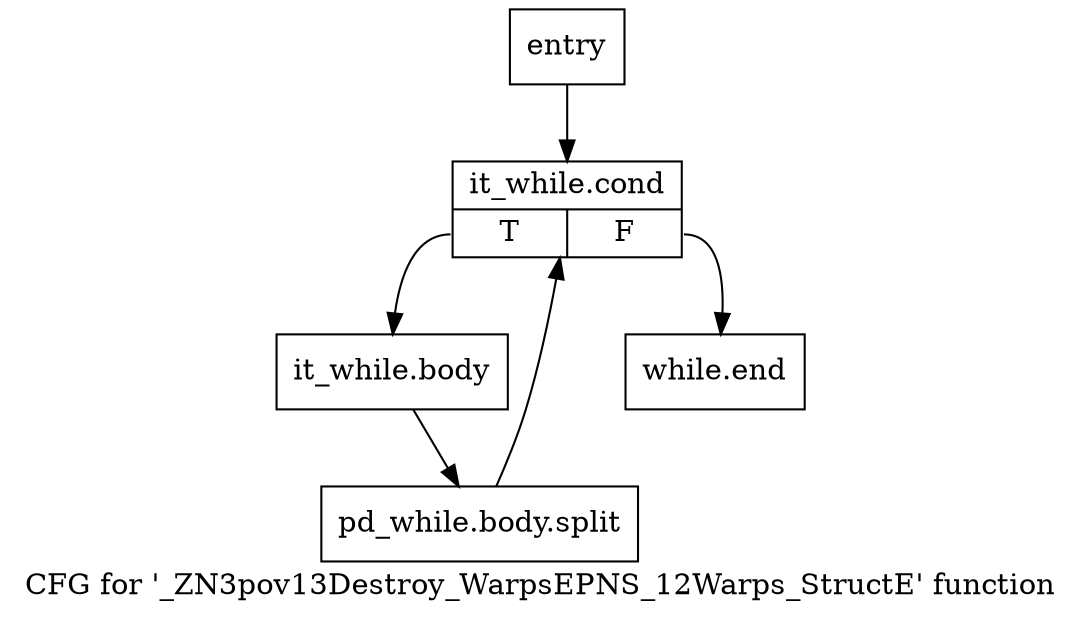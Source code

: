 digraph "CFG for '_ZN3pov13Destroy_WarpsEPNS_12Warps_StructE' function" {
	label="CFG for '_ZN3pov13Destroy_WarpsEPNS_12Warps_StructE' function";

	Node0x228f710 [shape=record,label="{entry}"];
	Node0x228f710 -> Node0x228f760;
	Node0x228f760 [shape=record,label="{it_while.cond|{<s0>T|<s1>F}}"];
	Node0x228f760:s0 -> Node0x228f7b0;
	Node0x228f760:s1 -> Node0x228f800;
	Node0x228f7b0 [shape=record,label="{it_while.body}"];
	Node0x228f7b0 -> Node0x354a340;
	Node0x354a340 [shape=record,label="{pd_while.body.split}"];
	Node0x354a340 -> Node0x228f760;
	Node0x228f800 [shape=record,label="{while.end}"];
}

